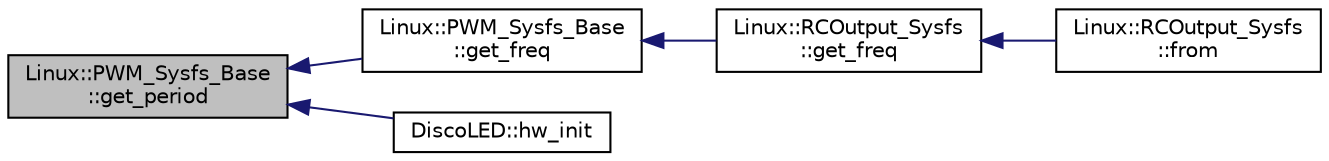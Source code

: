 digraph "Linux::PWM_Sysfs_Base::get_period"
{
 // INTERACTIVE_SVG=YES
  edge [fontname="Helvetica",fontsize="10",labelfontname="Helvetica",labelfontsize="10"];
  node [fontname="Helvetica",fontsize="10",shape=record];
  rankdir="LR";
  Node1 [label="Linux::PWM_Sysfs_Base\l::get_period",height=0.2,width=0.4,color="black", fillcolor="grey75", style="filled", fontcolor="black"];
  Node1 -> Node2 [dir="back",color="midnightblue",fontsize="10",style="solid",fontname="Helvetica"];
  Node2 [label="Linux::PWM_Sysfs_Base\l::get_freq",height=0.2,width=0.4,color="black", fillcolor="white", style="filled",URL="$classLinux_1_1PWM__Sysfs__Base.html#aa7d28239fb5c56850f4fb14a3d3c1c7a"];
  Node2 -> Node3 [dir="back",color="midnightblue",fontsize="10",style="solid",fontname="Helvetica"];
  Node3 [label="Linux::RCOutput_Sysfs\l::get_freq",height=0.2,width=0.4,color="black", fillcolor="white", style="filled",URL="$classLinux_1_1RCOutput__Sysfs.html#a7824f096a7c23dd8192590d9c7e9c5f6"];
  Node3 -> Node4 [dir="back",color="midnightblue",fontsize="10",style="solid",fontname="Helvetica"];
  Node4 [label="Linux::RCOutput_Sysfs\l::from",height=0.2,width=0.4,color="black", fillcolor="white", style="filled",URL="$classLinux_1_1RCOutput__Sysfs.html#a68d76708ae4d1edde0af071d455248d1"];
  Node1 -> Node5 [dir="back",color="midnightblue",fontsize="10",style="solid",fontname="Helvetica"];
  Node5 [label="DiscoLED::hw_init",height=0.2,width=0.4,color="black", fillcolor="white", style="filled",URL="$classDiscoLED.html#a6d29ad2c6dbe761d0ec2bb9e3ce59e2d"];
}
